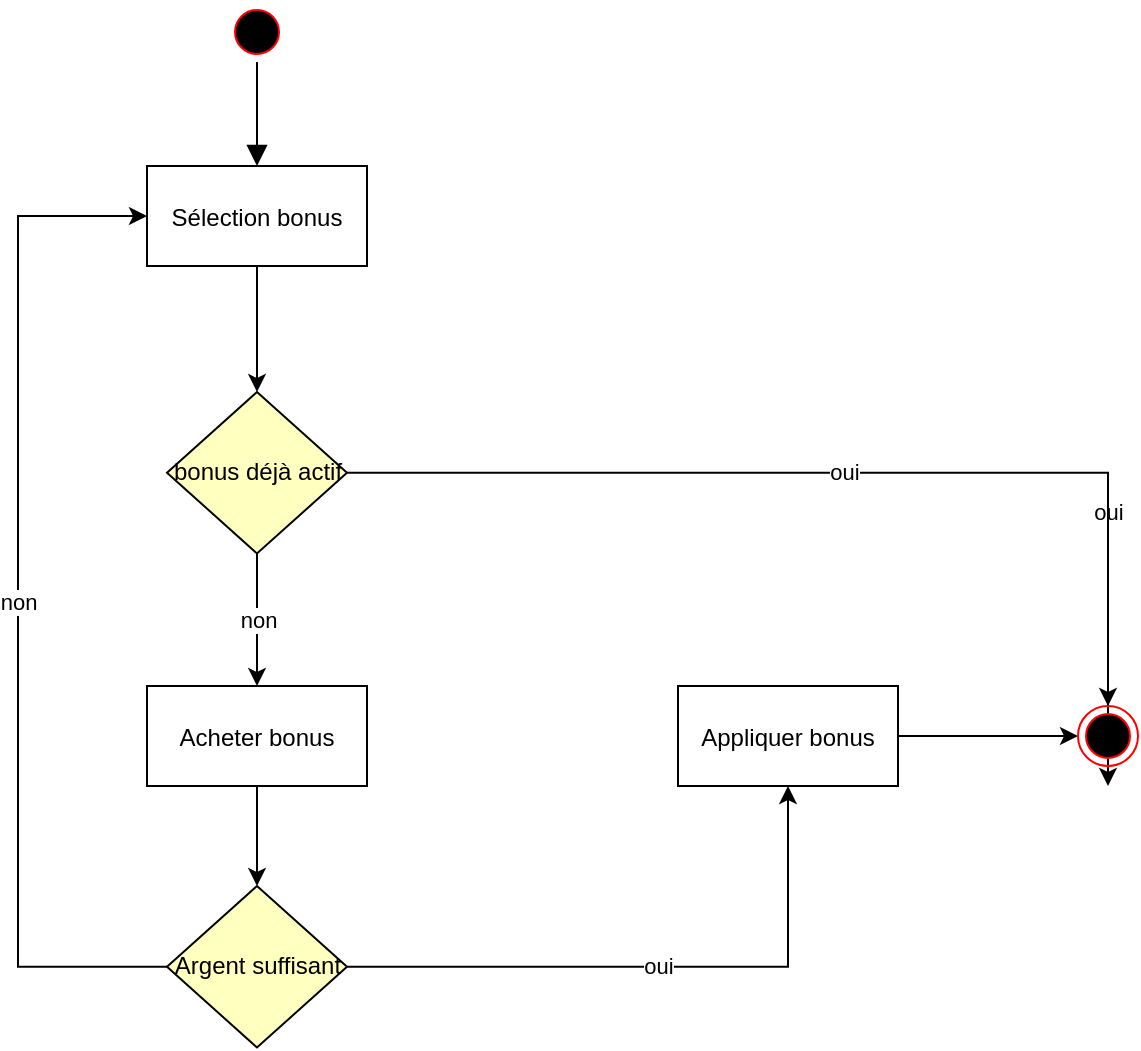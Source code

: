 <mxfile version="13.7.9" type="device"><diagram name="Page-1" id="e7e014a7-5840-1c2e-5031-d8a46d1fe8dd"><mxGraphModel dx="1086" dy="806" grid="1" gridSize="10" guides="1" tooltips="1" connect="1" arrows="1" fold="1" page="1" pageScale="1" pageWidth="1169" pageHeight="826" background="#ffffff" math="0" shadow="0"><root><mxCell id="0"/><mxCell id="1" parent="0"/><mxCell id="UD9zhraPYJoLendP_A7f-50" value="" style="ellipse;shape=startState;fillColor=#000000;strokeColor=#ff0000;" parent="1" vertex="1"><mxGeometry x="274.5" y="178" width="30" height="30" as="geometry"/></mxCell><mxCell id="UD9zhraPYJoLendP_A7f-51" value="" style="edgeStyle=elbowEdgeStyle;elbow=horizontal;verticalAlign=bottom;endArrow=block;endSize=8;endFill=1;rounded=0" parent="1" source="UD9zhraPYJoLendP_A7f-50" target="UD9zhraPYJoLendP_A7f-52" edge="1"><mxGeometry x="110" y="50" as="geometry"><mxPoint x="125" y="120" as="targetPoint"/></mxGeometry></mxCell><mxCell id="0Je4eLKumCiN70qnatsE-1" style="edgeStyle=orthogonalEdgeStyle;rounded=0;orthogonalLoop=1;jettySize=auto;html=1;" parent="1" source="UD9zhraPYJoLendP_A7f-52" target="FlTSjSNIx4wWshFWz1p3-6" edge="1"><mxGeometry relative="1" as="geometry"/></mxCell><mxCell id="UD9zhraPYJoLendP_A7f-52" value="Sélection bonus" style="" parent="1" vertex="1"><mxGeometry x="234.5" y="260" width="110" height="50" as="geometry"/></mxCell><mxCell id="0Je4eLKumCiN70qnatsE-2" value="oui" style="edgeStyle=orthogonalEdgeStyle;rounded=0;orthogonalLoop=1;jettySize=auto;html=1;" parent="1" source="FlTSjSNIx4wWshFWz1p3-14" edge="1"><mxGeometry relative="1" as="geometry"><Array as="points"><mxPoint x="715" y="413"/></Array><mxPoint x="715" y="570" as="targetPoint"/></mxGeometry></mxCell><mxCell id="0Je4eLKumCiN70qnatsE-5" value="non" style="edgeStyle=orthogonalEdgeStyle;rounded=0;orthogonalLoop=1;jettySize=auto;html=1;" parent="1" source="FlTSjSNIx4wWshFWz1p3-6" target="kUjLiwCpRQ2gmAp4K6_d-1" edge="1"><mxGeometry relative="1" as="geometry"><mxPoint x="289.6" y="530.095" as="targetPoint"/></mxGeometry></mxCell><mxCell id="FlTSjSNIx4wWshFWz1p3-6" value="bonus déjà actif" style="rhombus;whiteSpace=wrap;html=1;fillColor=#ffffc0;" parent="1" vertex="1"><mxGeometry x="244.5" y="373" width="90" height="80.75" as="geometry"/></mxCell><mxCell id="0Je4eLKumCiN70qnatsE-8" style="edgeStyle=orthogonalEdgeStyle;rounded=0;orthogonalLoop=1;jettySize=auto;html=1;" parent="1" source="0Je4eLKumCiN70qnatsE-7" target="FlTSjSNIx4wWshFWz1p3-14" edge="1"><mxGeometry relative="1" as="geometry"/></mxCell><mxCell id="0Je4eLKumCiN70qnatsE-7" value="Appliquer bonus" style="" parent="1" vertex="1"><mxGeometry x="500" y="520" width="110" height="50" as="geometry"/></mxCell><mxCell id="kUjLiwCpRQ2gmAp4K6_d-5" value="" style="edgeStyle=orthogonalEdgeStyle;rounded=0;orthogonalLoop=1;jettySize=auto;html=1;" edge="1" parent="1" source="kUjLiwCpRQ2gmAp4K6_d-1" target="kUjLiwCpRQ2gmAp4K6_d-3"><mxGeometry relative="1" as="geometry"/></mxCell><mxCell id="kUjLiwCpRQ2gmAp4K6_d-1" value="Acheter bonus" style="" vertex="1" parent="1"><mxGeometry x="234.5" y="520" width="110" height="50" as="geometry"/></mxCell><mxCell id="kUjLiwCpRQ2gmAp4K6_d-4" value="oui" style="edgeStyle=orthogonalEdgeStyle;rounded=0;orthogonalLoop=1;jettySize=auto;html=1;" edge="1" parent="1" source="kUjLiwCpRQ2gmAp4K6_d-3" target="0Je4eLKumCiN70qnatsE-7"><mxGeometry relative="1" as="geometry"/></mxCell><mxCell id="kUjLiwCpRQ2gmAp4K6_d-6" value="non" style="edgeStyle=orthogonalEdgeStyle;rounded=0;orthogonalLoop=1;jettySize=auto;html=1;" edge="1" parent="1" source="kUjLiwCpRQ2gmAp4K6_d-3" target="UD9zhraPYJoLendP_A7f-52"><mxGeometry relative="1" as="geometry"><Array as="points"><mxPoint x="170" y="660.375"/><mxPoint x="170" y="285"/></Array></mxGeometry></mxCell><mxCell id="kUjLiwCpRQ2gmAp4K6_d-3" value="Argent suffisant" style="rhombus;whiteSpace=wrap;html=1;fillColor=#ffffc0;" vertex="1" parent="1"><mxGeometry x="244.5" y="620" width="90" height="80.75" as="geometry"/></mxCell><mxCell id="FlTSjSNIx4wWshFWz1p3-14" value="" style="ellipse;shape=endState;fillColor=#000000;strokeColor=#ff0000" parent="1" vertex="1"><mxGeometry x="700" y="530" width="30" height="30" as="geometry"/></mxCell><mxCell id="kUjLiwCpRQ2gmAp4K6_d-7" value="oui" style="edgeStyle=orthogonalEdgeStyle;rounded=0;orthogonalLoop=1;jettySize=auto;html=1;" edge="1" parent="1" source="FlTSjSNIx4wWshFWz1p3-6" target="FlTSjSNIx4wWshFWz1p3-14"><mxGeometry relative="1" as="geometry"><Array as="points"/><mxPoint x="334.472" y="413.4" as="sourcePoint"/><mxPoint x="715" y="570" as="targetPoint"/></mxGeometry></mxCell></root></mxGraphModel></diagram></mxfile>